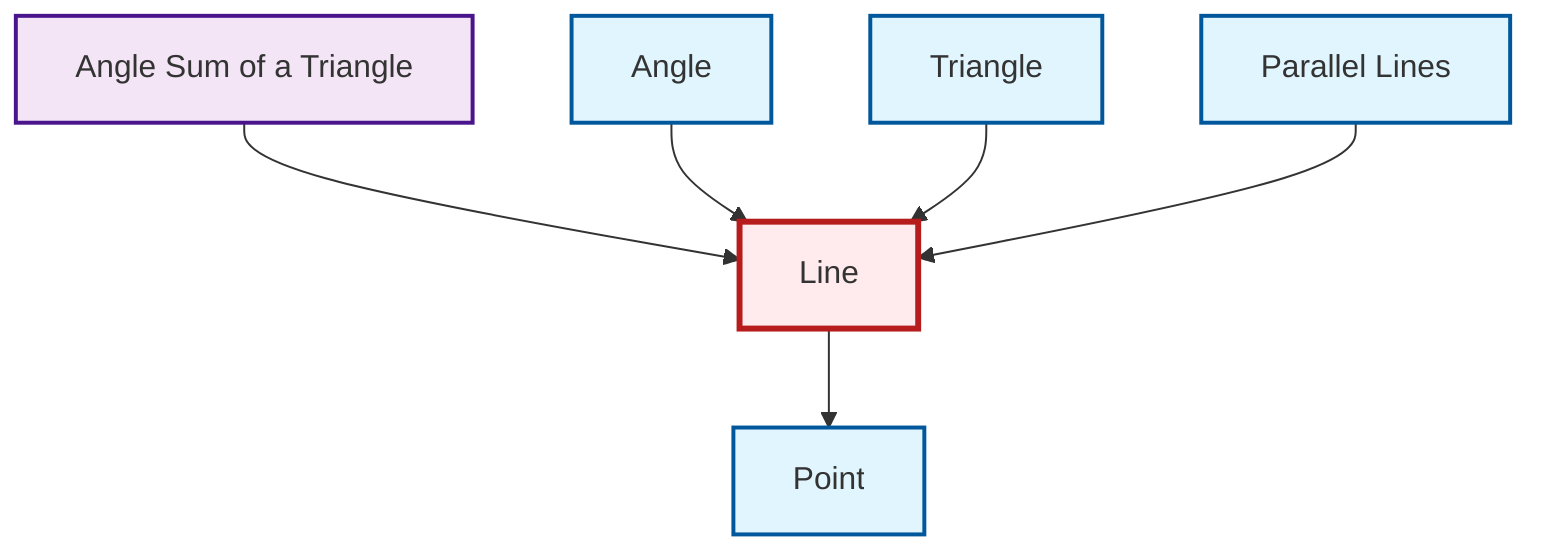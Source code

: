 graph TD
    classDef definition fill:#e1f5fe,stroke:#01579b,stroke-width:2px
    classDef theorem fill:#f3e5f5,stroke:#4a148c,stroke-width:2px
    classDef axiom fill:#fff3e0,stroke:#e65100,stroke-width:2px
    classDef example fill:#e8f5e9,stroke:#1b5e20,stroke-width:2px
    classDef current fill:#ffebee,stroke:#b71c1c,stroke-width:3px
    def-point["Point"]:::definition
    def-parallel["Parallel Lines"]:::definition
    def-triangle["Triangle"]:::definition
    thm-angle-sum-triangle["Angle Sum of a Triangle"]:::theorem
    def-angle["Angle"]:::definition
    def-line["Line"]:::definition
    thm-angle-sum-triangle --> def-line
    def-angle --> def-line
    def-triangle --> def-line
    def-line --> def-point
    def-parallel --> def-line
    class def-line current